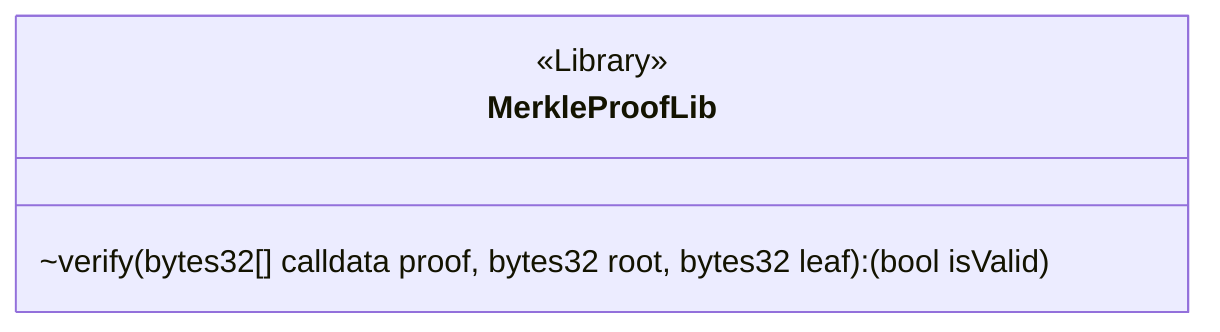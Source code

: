 classDiagram
  %% 334:1697:0
  class MerkleProofLib {
    <<Library>>
    ~verify(bytes32[] calldata proof, bytes32 root, bytes32 leaf): (bool isValid)
  }